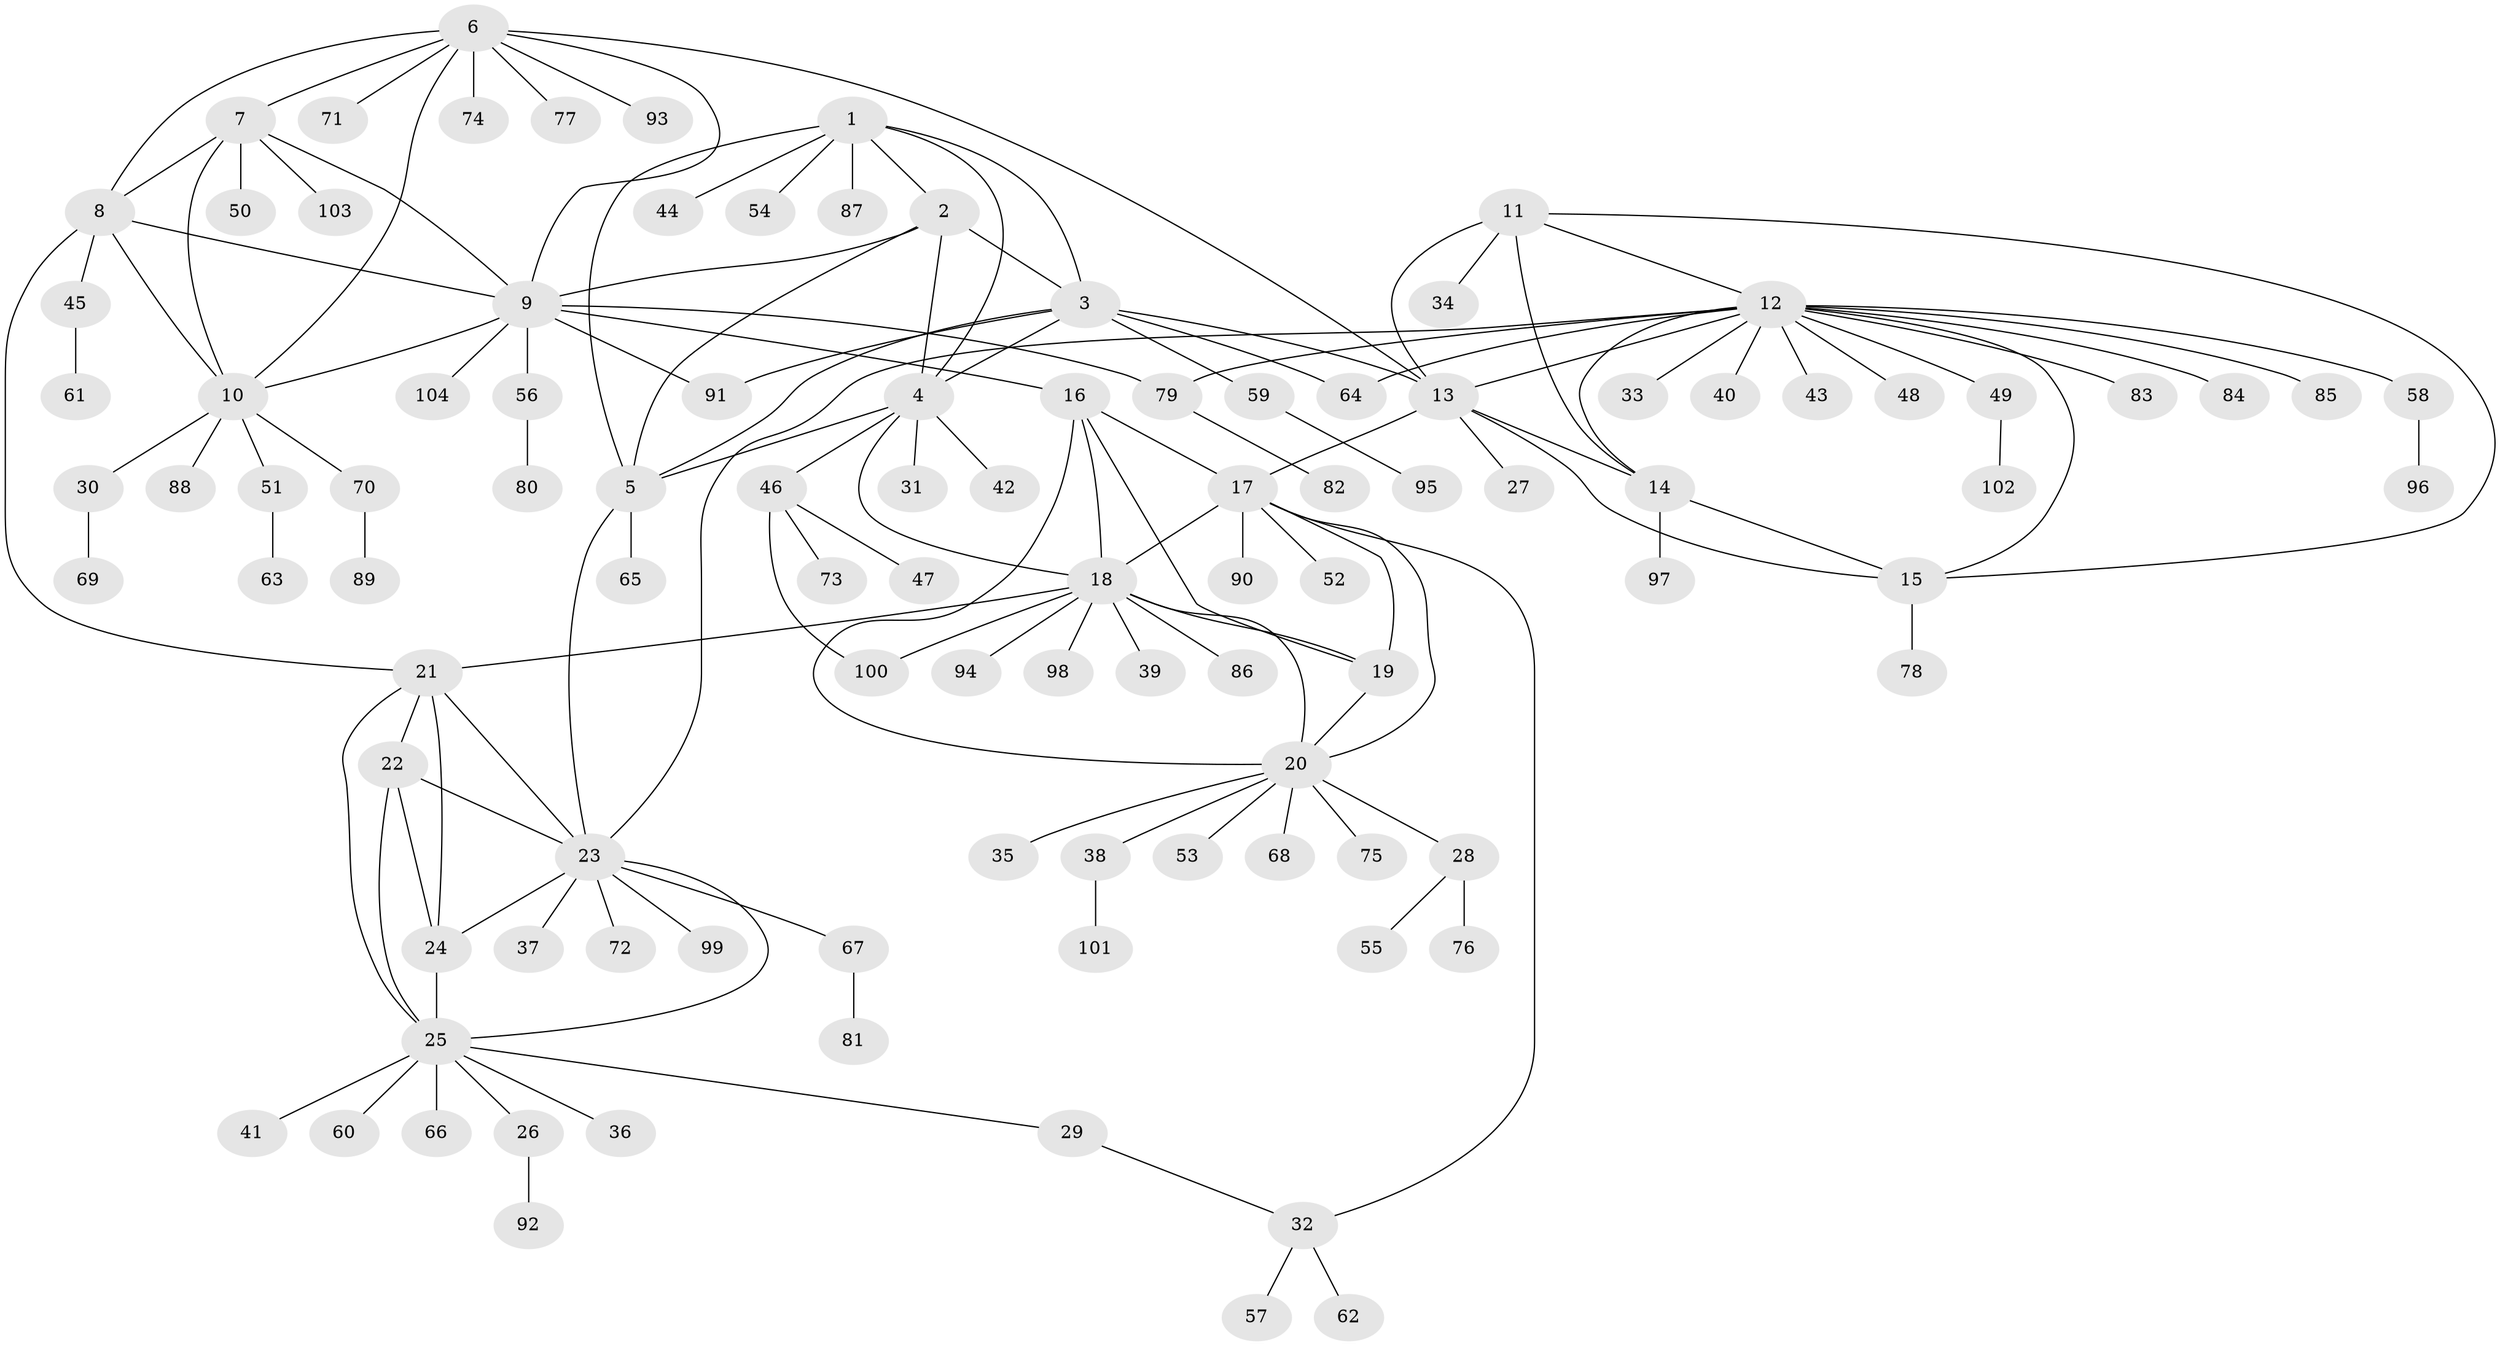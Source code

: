 // Generated by graph-tools (version 1.1) at 2025/11/02/27/25 16:11:36]
// undirected, 104 vertices, 144 edges
graph export_dot {
graph [start="1"]
  node [color=gray90,style=filled];
  1;
  2;
  3;
  4;
  5;
  6;
  7;
  8;
  9;
  10;
  11;
  12;
  13;
  14;
  15;
  16;
  17;
  18;
  19;
  20;
  21;
  22;
  23;
  24;
  25;
  26;
  27;
  28;
  29;
  30;
  31;
  32;
  33;
  34;
  35;
  36;
  37;
  38;
  39;
  40;
  41;
  42;
  43;
  44;
  45;
  46;
  47;
  48;
  49;
  50;
  51;
  52;
  53;
  54;
  55;
  56;
  57;
  58;
  59;
  60;
  61;
  62;
  63;
  64;
  65;
  66;
  67;
  68;
  69;
  70;
  71;
  72;
  73;
  74;
  75;
  76;
  77;
  78;
  79;
  80;
  81;
  82;
  83;
  84;
  85;
  86;
  87;
  88;
  89;
  90;
  91;
  92;
  93;
  94;
  95;
  96;
  97;
  98;
  99;
  100;
  101;
  102;
  103;
  104;
  1 -- 2;
  1 -- 3;
  1 -- 4;
  1 -- 5;
  1 -- 44;
  1 -- 54;
  1 -- 87;
  2 -- 3;
  2 -- 4;
  2 -- 5;
  2 -- 9;
  3 -- 4;
  3 -- 5;
  3 -- 13;
  3 -- 59;
  3 -- 64;
  3 -- 91;
  4 -- 5;
  4 -- 18;
  4 -- 31;
  4 -- 42;
  4 -- 46;
  5 -- 23;
  5 -- 65;
  6 -- 7;
  6 -- 8;
  6 -- 9;
  6 -- 10;
  6 -- 13;
  6 -- 71;
  6 -- 74;
  6 -- 77;
  6 -- 93;
  7 -- 8;
  7 -- 9;
  7 -- 10;
  7 -- 50;
  7 -- 103;
  8 -- 9;
  8 -- 10;
  8 -- 21;
  8 -- 45;
  9 -- 10;
  9 -- 16;
  9 -- 56;
  9 -- 79;
  9 -- 91;
  9 -- 104;
  10 -- 30;
  10 -- 51;
  10 -- 70;
  10 -- 88;
  11 -- 12;
  11 -- 13;
  11 -- 14;
  11 -- 15;
  11 -- 34;
  12 -- 13;
  12 -- 14;
  12 -- 15;
  12 -- 23;
  12 -- 33;
  12 -- 40;
  12 -- 43;
  12 -- 48;
  12 -- 49;
  12 -- 58;
  12 -- 64;
  12 -- 79;
  12 -- 83;
  12 -- 84;
  12 -- 85;
  13 -- 14;
  13 -- 15;
  13 -- 17;
  13 -- 27;
  14 -- 15;
  14 -- 97;
  15 -- 78;
  16 -- 17;
  16 -- 18;
  16 -- 19;
  16 -- 20;
  17 -- 18;
  17 -- 19;
  17 -- 20;
  17 -- 32;
  17 -- 52;
  17 -- 90;
  18 -- 19;
  18 -- 20;
  18 -- 21;
  18 -- 39;
  18 -- 86;
  18 -- 94;
  18 -- 98;
  18 -- 100;
  19 -- 20;
  20 -- 28;
  20 -- 35;
  20 -- 38;
  20 -- 53;
  20 -- 68;
  20 -- 75;
  21 -- 22;
  21 -- 23;
  21 -- 24;
  21 -- 25;
  22 -- 23;
  22 -- 24;
  22 -- 25;
  23 -- 24;
  23 -- 25;
  23 -- 37;
  23 -- 67;
  23 -- 72;
  23 -- 99;
  24 -- 25;
  25 -- 26;
  25 -- 29;
  25 -- 36;
  25 -- 41;
  25 -- 60;
  25 -- 66;
  26 -- 92;
  28 -- 55;
  28 -- 76;
  29 -- 32;
  30 -- 69;
  32 -- 57;
  32 -- 62;
  38 -- 101;
  45 -- 61;
  46 -- 47;
  46 -- 73;
  46 -- 100;
  49 -- 102;
  51 -- 63;
  56 -- 80;
  58 -- 96;
  59 -- 95;
  67 -- 81;
  70 -- 89;
  79 -- 82;
}
